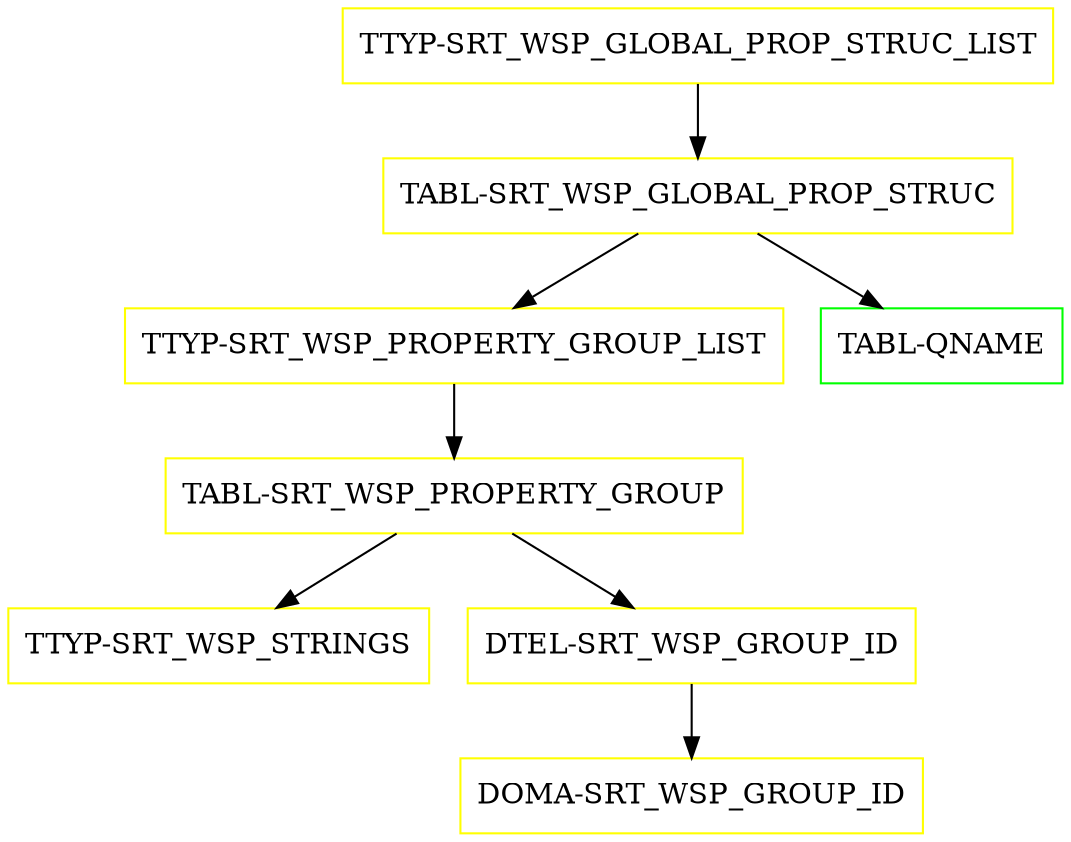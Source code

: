 digraph G {
  "TTYP-SRT_WSP_GLOBAL_PROP_STRUC_LIST" [shape=box,color=yellow];
  "TABL-SRT_WSP_GLOBAL_PROP_STRUC" [shape=box,color=yellow,URL="./TABL_SRT_WSP_GLOBAL_PROP_STRUC.html"];
  "TTYP-SRT_WSP_PROPERTY_GROUP_LIST" [shape=box,color=yellow,URL="./TTYP_SRT_WSP_PROPERTY_GROUP_LIST.html"];
  "TABL-SRT_WSP_PROPERTY_GROUP" [shape=box,color=yellow,URL="./TABL_SRT_WSP_PROPERTY_GROUP.html"];
  "TTYP-SRT_WSP_STRINGS" [shape=box,color=yellow,URL="./TTYP_SRT_WSP_STRINGS.html"];
  "DTEL-SRT_WSP_GROUP_ID" [shape=box,color=yellow,URL="./DTEL_SRT_WSP_GROUP_ID.html"];
  "DOMA-SRT_WSP_GROUP_ID" [shape=box,color=yellow,URL="./DOMA_SRT_WSP_GROUP_ID.html"];
  "TABL-QNAME" [shape=box,color=green,URL="./TABL_QNAME.html"];
  "TTYP-SRT_WSP_GLOBAL_PROP_STRUC_LIST" -> "TABL-SRT_WSP_GLOBAL_PROP_STRUC";
  "TABL-SRT_WSP_GLOBAL_PROP_STRUC" -> "TABL-QNAME";
  "TABL-SRT_WSP_GLOBAL_PROP_STRUC" -> "TTYP-SRT_WSP_PROPERTY_GROUP_LIST";
  "TTYP-SRT_WSP_PROPERTY_GROUP_LIST" -> "TABL-SRT_WSP_PROPERTY_GROUP";
  "TABL-SRT_WSP_PROPERTY_GROUP" -> "DTEL-SRT_WSP_GROUP_ID";
  "TABL-SRT_WSP_PROPERTY_GROUP" -> "TTYP-SRT_WSP_STRINGS";
  "DTEL-SRT_WSP_GROUP_ID" -> "DOMA-SRT_WSP_GROUP_ID";
}
